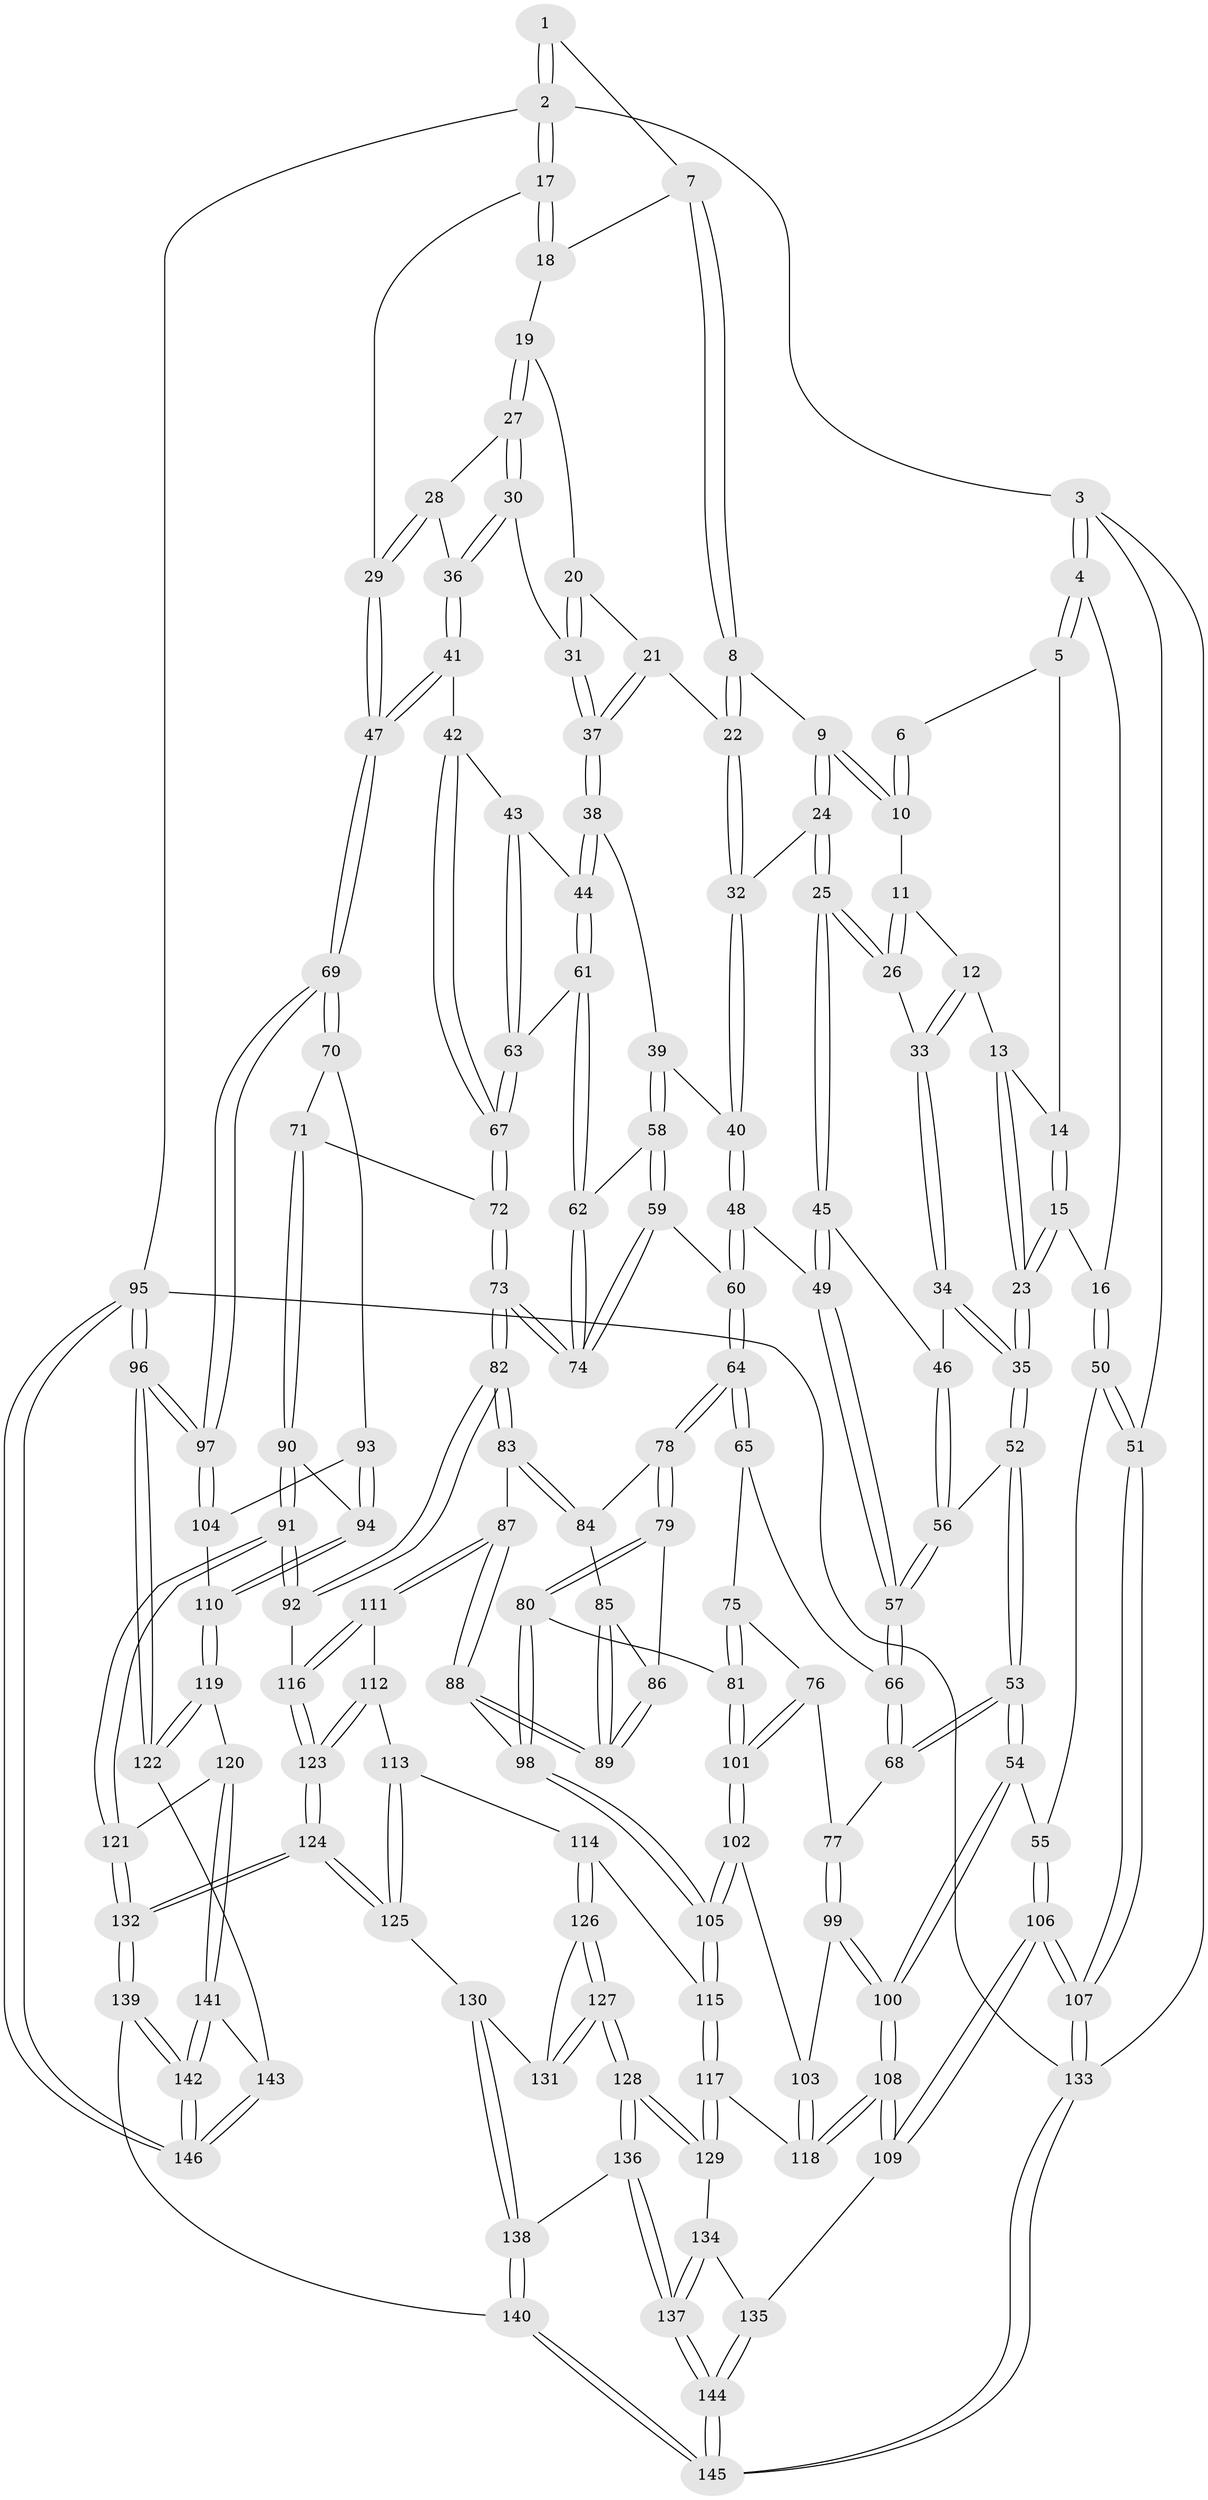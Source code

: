 // Generated by graph-tools (version 1.1) at 2025/00/03/09/25 05:00:47]
// undirected, 146 vertices, 362 edges
graph export_dot {
graph [start="1"]
  node [color=gray90,style=filled];
  1 [pos="+0.7011180536988183+0"];
  2 [pos="+1+0"];
  3 [pos="+0+0"];
  4 [pos="+0+0"];
  5 [pos="+0.0675424221269924+0"];
  6 [pos="+0.4591406976624909+0"];
  7 [pos="+0.7003280140708071+0.029399716855277265"];
  8 [pos="+0.70007476541888+0.030197704048685232"];
  9 [pos="+0.5164482979661121+0.12337880316478549"];
  10 [pos="+0.4758156947661308+0.1011991154219777"];
  11 [pos="+0.4340453362871221+0.11618791092675092"];
  12 [pos="+0.36262477655325226+0.12976334531834555"];
  13 [pos="+0.3218952309987448+0.09498523778822353"];
  14 [pos="+0.27011845847881083+0.030984648215306825"];
  15 [pos="+0.2046033429932234+0.27394299226981766"];
  16 [pos="+0.14541601040182844+0.25454327345532474"];
  17 [pos="+1+0"];
  18 [pos="+0.8535782970825894+0.08632812114469907"];
  19 [pos="+0.880971139365645+0.1405582138984305"];
  20 [pos="+0.841864495561463+0.1628892598999075"];
  21 [pos="+0.7491542290720222+0.18807272682026793"];
  22 [pos="+0.713085415294216+0.13582888714957925"];
  23 [pos="+0.20482701558296137+0.27406158222608906"];
  24 [pos="+0.5437785377399321+0.23411833034320997"];
  25 [pos="+0.46160656224101965+0.2769144504616632"];
  26 [pos="+0.45375868656897406+0.26026312610361807"];
  27 [pos="+0.919562376068154+0.15441274298267366"];
  28 [pos="+1+0.1359508712699793"];
  29 [pos="+1+0"];
  30 [pos="+0.878736949995308+0.2509899635408972"];
  31 [pos="+0.8771476019700634+0.25117257911691343"];
  32 [pos="+0.5701625529844938+0.24487967392147847"];
  33 [pos="+0.3625175064588033+0.13134316774527066"];
  34 [pos="+0.3233213071214118+0.2618187316328792"];
  35 [pos="+0.2354320658139057+0.2965848427379803"];
  36 [pos="+0.9286763160371805+0.2799741258821016"];
  37 [pos="+0.7687318127600927+0.2825186271616358"];
  38 [pos="+0.7599740328388667+0.3089739722280932"];
  39 [pos="+0.6236939383032004+0.31902075874930025"];
  40 [pos="+0.6187668932922986+0.3168793592428305"];
  41 [pos="+0.9814558946133861+0.3688020179348881"];
  42 [pos="+0.9107713280730813+0.39084543737842903"];
  43 [pos="+0.7748409224964276+0.325965555692564"];
  44 [pos="+0.7625585725751298+0.31529460373948764"];
  45 [pos="+0.43642897696036614+0.306247029924832"];
  46 [pos="+0.43471065891839883+0.3056743271431467"];
  47 [pos="+1+0.4228432994864116"];
  48 [pos="+0.5283406600062599+0.3958887159617118"];
  49 [pos="+0.44062440271573317+0.33780894882314927"];
  50 [pos="+0+0.4284647549019014"];
  51 [pos="+0+0.42656446551054683"];
  52 [pos="+0.24821691264086587+0.37827138615798117"];
  53 [pos="+0.1561807983835391+0.5216092684181606"];
  54 [pos="+0.11823739816298343+0.5331707196260059"];
  55 [pos="+0.11472673326186446+0.5330809950343236"];
  56 [pos="+0.2741529010160304+0.3893940749353932"];
  57 [pos="+0.37900078241866253+0.44180737051797975"];
  58 [pos="+0.6342190409490089+0.39445087702890647"];
  59 [pos="+0.5525259852847428+0.4687633667605837"];
  60 [pos="+0.5386923355742301+0.4653367937777651"];
  61 [pos="+0.710559411471622+0.4467781114327252"];
  62 [pos="+0.6885215567532975+0.4652239964035033"];
  63 [pos="+0.8125344624507492+0.47193330749183005"];
  64 [pos="+0.4795708553136623+0.5084346740799655"];
  65 [pos="+0.39155983327404287+0.46060360673975803"];
  66 [pos="+0.38078839741543946+0.4478888238951612"];
  67 [pos="+0.8457634940168356+0.5029013474417585"];
  68 [pos="+0.25105057693076016+0.5582685535310755"];
  69 [pos="+1+0.5281317740349365"];
  70 [pos="+0.9069818459093629+0.5616671288407462"];
  71 [pos="+0.8482892012849061+0.5310162406922567"];
  72 [pos="+0.8480319436783779+0.5307809357059085"];
  73 [pos="+0.6775940403117725+0.5881755549584433"];
  74 [pos="+0.661798907854366+0.5307504713755452"];
  75 [pos="+0.38796827624199537+0.4742823148611813"];
  76 [pos="+0.33386469685689174+0.5977835250013874"];
  77 [pos="+0.26760282065200486+0.5743778448559533"];
  78 [pos="+0.4796657495902334+0.5296542297330137"];
  79 [pos="+0.4302088211986072+0.5984919082235565"];
  80 [pos="+0.4064482099504962+0.6138301975563742"];
  81 [pos="+0.3918264297360375+0.6149430415716195"];
  82 [pos="+0.6714037239033663+0.6090536096763366"];
  83 [pos="+0.5931338378467534+0.6144452692127698"];
  84 [pos="+0.513048464395002+0.5657415467230452"];
  85 [pos="+0.5032780528470129+0.60845599395896"];
  86 [pos="+0.46853895135524853+0.6221784676803469"];
  87 [pos="+0.519096050934167+0.6678820887896074"];
  88 [pos="+0.5118139464477772+0.6640170165598794"];
  89 [pos="+0.5083880224035721+0.6585821408630474"];
  90 [pos="+0.8092471369532342+0.6898156359051476"];
  91 [pos="+0.7336041086260406+0.7222572097338436"];
  92 [pos="+0.7004443025996939+0.7052068362535898"];
  93 [pos="+0.9000667116848723+0.6235436171334061"];
  94 [pos="+0.8700750637076783+0.6866701922601071"];
  95 [pos="+1+1"];
  96 [pos="+1+0.8778717914850985"];
  97 [pos="+1+0.5570794801434766"];
  98 [pos="+0.44546778717890356+0.6742798252485837"];
  99 [pos="+0.2573648859249165+0.6998381230100448"];
  100 [pos="+0.21770334772085556+0.7528466621200435"];
  101 [pos="+0.3652777106856958+0.6214329618229691"];
  102 [pos="+0.354067626698301+0.6694708970335504"];
  103 [pos="+0.35163905597569906+0.6721327344993325"];
  104 [pos="+0.9639214618498906+0.6742572972175864"];
  105 [pos="+0.4322146686393645+0.7378547314934674"];
  106 [pos="+0+0.926087984838273"];
  107 [pos="+0+1"];
  108 [pos="+0.21218499154587314+0.7912760251145885"];
  109 [pos="+0.12275743360019399+0.8628387782944588"];
  110 [pos="+0.9175776698441698+0.7289429269310387"];
  111 [pos="+0.5236118843333567+0.730175668604814"];
  112 [pos="+0.5009461155327783+0.7575506094095269"];
  113 [pos="+0.4859694965409685+0.7627134199124032"];
  114 [pos="+0.46702929673374666+0.7655662531680583"];
  115 [pos="+0.4371499191472689+0.7540960312943743"];
  116 [pos="+0.6688751495731267+0.7302818497894364"];
  117 [pos="+0.33434150857804457+0.8072818501375356"];
  118 [pos="+0.3316618569179602+0.8059768308426776"];
  119 [pos="+0.9262130463019776+0.757820689488774"];
  120 [pos="+0.8142972238099372+0.8431538833136422"];
  121 [pos="+0.7797131658352554+0.806343786530887"];
  122 [pos="+1+0.8600416810638541"];
  123 [pos="+0.6009043085502759+0.8544115876440306"];
  124 [pos="+0.6007269406403934+0.8565351225389922"];
  125 [pos="+0.519031896548508+0.8690609495541332"];
  126 [pos="+0.46153408806363194+0.8092082541728807"];
  127 [pos="+0.3911735749145234+0.8720599891678055"];
  128 [pos="+0.3873348466039267+0.8736697208383108"];
  129 [pos="+0.33693043478232976+0.8123718809250258"];
  130 [pos="+0.4972715548351013+0.8791726212866193"];
  131 [pos="+0.4747082444767551+0.8596490208084565"];
  132 [pos="+0.625455816862648+0.9085240521025396"];
  133 [pos="+0+1"];
  134 [pos="+0.3103146222337551+0.9001293429125989"];
  135 [pos="+0.2575464269858769+0.9134645426486039"];
  136 [pos="+0.38831800069129807+0.8805032820483347"];
  137 [pos="+0.35426208409646204+0.9733923286587195"];
  138 [pos="+0.47787075726784506+0.9335250656597773"];
  139 [pos="+0.6769548310447413+1"];
  140 [pos="+0.5266290040422177+1"];
  141 [pos="+0.8302975810048497+0.9084394925720759"];
  142 [pos="+0.6949931676307379+1"];
  143 [pos="+0.9446860690872868+0.9028143034145903"];
  144 [pos="+0.3516850228113874+0.9932755417365061"];
  145 [pos="+0.3868813657738262+1"];
  146 [pos="+0.918187751848301+1"];
  1 -- 2;
  1 -- 2;
  1 -- 7;
  2 -- 3;
  2 -- 17;
  2 -- 17;
  2 -- 95;
  3 -- 4;
  3 -- 4;
  3 -- 51;
  3 -- 133;
  4 -- 5;
  4 -- 5;
  4 -- 16;
  5 -- 6;
  5 -- 14;
  6 -- 10;
  6 -- 10;
  7 -- 8;
  7 -- 8;
  7 -- 18;
  8 -- 9;
  8 -- 22;
  8 -- 22;
  9 -- 10;
  9 -- 10;
  9 -- 24;
  9 -- 24;
  10 -- 11;
  11 -- 12;
  11 -- 26;
  11 -- 26;
  12 -- 13;
  12 -- 33;
  12 -- 33;
  13 -- 14;
  13 -- 23;
  13 -- 23;
  14 -- 15;
  14 -- 15;
  15 -- 16;
  15 -- 23;
  15 -- 23;
  16 -- 50;
  16 -- 50;
  17 -- 18;
  17 -- 18;
  17 -- 29;
  18 -- 19;
  19 -- 20;
  19 -- 27;
  19 -- 27;
  20 -- 21;
  20 -- 31;
  20 -- 31;
  21 -- 22;
  21 -- 37;
  21 -- 37;
  22 -- 32;
  22 -- 32;
  23 -- 35;
  23 -- 35;
  24 -- 25;
  24 -- 25;
  24 -- 32;
  25 -- 26;
  25 -- 26;
  25 -- 45;
  25 -- 45;
  26 -- 33;
  27 -- 28;
  27 -- 30;
  27 -- 30;
  28 -- 29;
  28 -- 29;
  28 -- 36;
  29 -- 47;
  29 -- 47;
  30 -- 31;
  30 -- 36;
  30 -- 36;
  31 -- 37;
  31 -- 37;
  32 -- 40;
  32 -- 40;
  33 -- 34;
  33 -- 34;
  34 -- 35;
  34 -- 35;
  34 -- 46;
  35 -- 52;
  35 -- 52;
  36 -- 41;
  36 -- 41;
  37 -- 38;
  37 -- 38;
  38 -- 39;
  38 -- 44;
  38 -- 44;
  39 -- 40;
  39 -- 58;
  39 -- 58;
  40 -- 48;
  40 -- 48;
  41 -- 42;
  41 -- 47;
  41 -- 47;
  42 -- 43;
  42 -- 67;
  42 -- 67;
  43 -- 44;
  43 -- 63;
  43 -- 63;
  44 -- 61;
  44 -- 61;
  45 -- 46;
  45 -- 49;
  45 -- 49;
  46 -- 56;
  46 -- 56;
  47 -- 69;
  47 -- 69;
  48 -- 49;
  48 -- 60;
  48 -- 60;
  49 -- 57;
  49 -- 57;
  50 -- 51;
  50 -- 51;
  50 -- 55;
  51 -- 107;
  51 -- 107;
  52 -- 53;
  52 -- 53;
  52 -- 56;
  53 -- 54;
  53 -- 54;
  53 -- 68;
  53 -- 68;
  54 -- 55;
  54 -- 100;
  54 -- 100;
  55 -- 106;
  55 -- 106;
  56 -- 57;
  56 -- 57;
  57 -- 66;
  57 -- 66;
  58 -- 59;
  58 -- 59;
  58 -- 62;
  59 -- 60;
  59 -- 74;
  59 -- 74;
  60 -- 64;
  60 -- 64;
  61 -- 62;
  61 -- 62;
  61 -- 63;
  62 -- 74;
  62 -- 74;
  63 -- 67;
  63 -- 67;
  64 -- 65;
  64 -- 65;
  64 -- 78;
  64 -- 78;
  65 -- 66;
  65 -- 75;
  66 -- 68;
  66 -- 68;
  67 -- 72;
  67 -- 72;
  68 -- 77;
  69 -- 70;
  69 -- 70;
  69 -- 97;
  69 -- 97;
  70 -- 71;
  70 -- 93;
  71 -- 72;
  71 -- 90;
  71 -- 90;
  72 -- 73;
  72 -- 73;
  73 -- 74;
  73 -- 74;
  73 -- 82;
  73 -- 82;
  75 -- 76;
  75 -- 81;
  75 -- 81;
  76 -- 77;
  76 -- 101;
  76 -- 101;
  77 -- 99;
  77 -- 99;
  78 -- 79;
  78 -- 79;
  78 -- 84;
  79 -- 80;
  79 -- 80;
  79 -- 86;
  80 -- 81;
  80 -- 98;
  80 -- 98;
  81 -- 101;
  81 -- 101;
  82 -- 83;
  82 -- 83;
  82 -- 92;
  82 -- 92;
  83 -- 84;
  83 -- 84;
  83 -- 87;
  84 -- 85;
  85 -- 86;
  85 -- 89;
  85 -- 89;
  86 -- 89;
  86 -- 89;
  87 -- 88;
  87 -- 88;
  87 -- 111;
  87 -- 111;
  88 -- 89;
  88 -- 89;
  88 -- 98;
  90 -- 91;
  90 -- 91;
  90 -- 94;
  91 -- 92;
  91 -- 92;
  91 -- 121;
  91 -- 121;
  92 -- 116;
  93 -- 94;
  93 -- 94;
  93 -- 104;
  94 -- 110;
  94 -- 110;
  95 -- 96;
  95 -- 96;
  95 -- 146;
  95 -- 146;
  95 -- 133;
  96 -- 97;
  96 -- 97;
  96 -- 122;
  96 -- 122;
  97 -- 104;
  97 -- 104;
  98 -- 105;
  98 -- 105;
  99 -- 100;
  99 -- 100;
  99 -- 103;
  100 -- 108;
  100 -- 108;
  101 -- 102;
  101 -- 102;
  102 -- 103;
  102 -- 105;
  102 -- 105;
  103 -- 118;
  103 -- 118;
  104 -- 110;
  105 -- 115;
  105 -- 115;
  106 -- 107;
  106 -- 107;
  106 -- 109;
  106 -- 109;
  107 -- 133;
  107 -- 133;
  108 -- 109;
  108 -- 109;
  108 -- 118;
  108 -- 118;
  109 -- 135;
  110 -- 119;
  110 -- 119;
  111 -- 112;
  111 -- 116;
  111 -- 116;
  112 -- 113;
  112 -- 123;
  112 -- 123;
  113 -- 114;
  113 -- 125;
  113 -- 125;
  114 -- 115;
  114 -- 126;
  114 -- 126;
  115 -- 117;
  115 -- 117;
  116 -- 123;
  116 -- 123;
  117 -- 118;
  117 -- 129;
  117 -- 129;
  119 -- 120;
  119 -- 122;
  119 -- 122;
  120 -- 121;
  120 -- 141;
  120 -- 141;
  121 -- 132;
  121 -- 132;
  122 -- 143;
  123 -- 124;
  123 -- 124;
  124 -- 125;
  124 -- 125;
  124 -- 132;
  124 -- 132;
  125 -- 130;
  126 -- 127;
  126 -- 127;
  126 -- 131;
  127 -- 128;
  127 -- 128;
  127 -- 131;
  127 -- 131;
  128 -- 129;
  128 -- 129;
  128 -- 136;
  128 -- 136;
  129 -- 134;
  130 -- 131;
  130 -- 138;
  130 -- 138;
  132 -- 139;
  132 -- 139;
  133 -- 145;
  133 -- 145;
  134 -- 135;
  134 -- 137;
  134 -- 137;
  135 -- 144;
  135 -- 144;
  136 -- 137;
  136 -- 137;
  136 -- 138;
  137 -- 144;
  137 -- 144;
  138 -- 140;
  138 -- 140;
  139 -- 140;
  139 -- 142;
  139 -- 142;
  140 -- 145;
  140 -- 145;
  141 -- 142;
  141 -- 142;
  141 -- 143;
  142 -- 146;
  142 -- 146;
  143 -- 146;
  143 -- 146;
  144 -- 145;
  144 -- 145;
}
